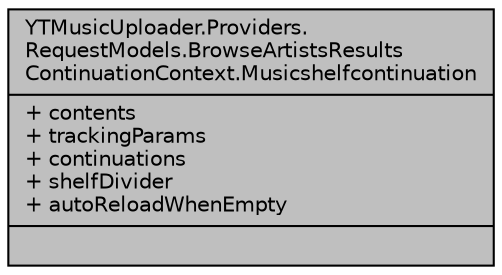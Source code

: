 digraph "YTMusicUploader.Providers.RequestModels.BrowseArtistsResultsContinuationContext.Musicshelfcontinuation"
{
 // LATEX_PDF_SIZE
  edge [fontname="Helvetica",fontsize="10",labelfontname="Helvetica",labelfontsize="10"];
  node [fontname="Helvetica",fontsize="10",shape=record];
  Node1 [label="{YTMusicUploader.Providers.\lRequestModels.BrowseArtistsResults\lContinuationContext.Musicshelfcontinuation\n|+ contents\l+ trackingParams\l+ continuations\l+ shelfDivider\l+ autoReloadWhenEmpty\l|}",height=0.2,width=0.4,color="black", fillcolor="grey75", style="filled", fontcolor="black",tooltip=" "];
}
